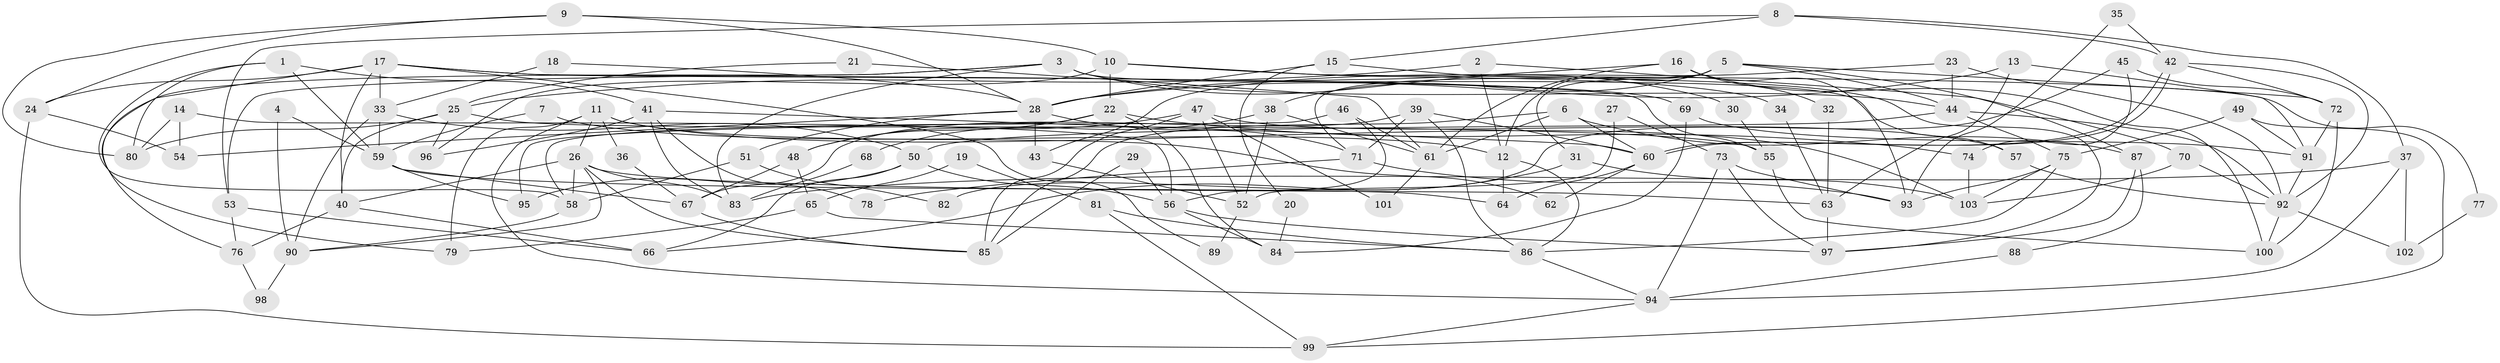 // coarse degree distribution, {5: 0.14634146341463414, 2: 0.21951219512195122, 6: 0.07317073170731707, 3: 0.17073170731707318, 8: 0.04878048780487805, 4: 0.12195121951219512, 10: 0.04878048780487805, 13: 0.07317073170731707, 7: 0.07317073170731707, 1: 0.024390243902439025}
// Generated by graph-tools (version 1.1) at 2025/53/03/04/25 21:53:02]
// undirected, 103 vertices, 206 edges
graph export_dot {
graph [start="1"]
  node [color=gray90,style=filled];
  1;
  2;
  3;
  4;
  5;
  6;
  7;
  8;
  9;
  10;
  11;
  12;
  13;
  14;
  15;
  16;
  17;
  18;
  19;
  20;
  21;
  22;
  23;
  24;
  25;
  26;
  27;
  28;
  29;
  30;
  31;
  32;
  33;
  34;
  35;
  36;
  37;
  38;
  39;
  40;
  41;
  42;
  43;
  44;
  45;
  46;
  47;
  48;
  49;
  50;
  51;
  52;
  53;
  54;
  55;
  56;
  57;
  58;
  59;
  60;
  61;
  62;
  63;
  64;
  65;
  66;
  67;
  68;
  69;
  70;
  71;
  72;
  73;
  74;
  75;
  76;
  77;
  78;
  79;
  80;
  81;
  82;
  83;
  84;
  85;
  86;
  87;
  88;
  89;
  90;
  91;
  92;
  93;
  94;
  95;
  96;
  97;
  98;
  99;
  100;
  101;
  102;
  103;
  1 -- 41;
  1 -- 58;
  1 -- 59;
  1 -- 80;
  2 -- 12;
  2 -- 70;
  2 -- 25;
  3 -- 76;
  3 -- 44;
  3 -- 30;
  3 -- 53;
  3 -- 57;
  3 -- 83;
  4 -- 59;
  4 -- 90;
  5 -- 71;
  5 -- 38;
  5 -- 12;
  5 -- 31;
  5 -- 44;
  5 -- 72;
  5 -- 87;
  6 -- 87;
  6 -- 85;
  6 -- 60;
  6 -- 61;
  7 -- 12;
  7 -- 59;
  8 -- 53;
  8 -- 42;
  8 -- 15;
  8 -- 37;
  9 -- 28;
  9 -- 10;
  9 -- 24;
  9 -- 80;
  10 -- 96;
  10 -- 22;
  10 -- 34;
  10 -- 77;
  11 -- 26;
  11 -- 94;
  11 -- 36;
  11 -- 62;
  11 -- 79;
  11 -- 103;
  12 -- 64;
  12 -- 86;
  13 -- 91;
  13 -- 28;
  13 -- 63;
  14 -- 80;
  14 -- 56;
  14 -- 54;
  15 -- 28;
  15 -- 20;
  15 -- 97;
  16 -- 100;
  16 -- 28;
  16 -- 32;
  16 -- 61;
  16 -- 93;
  17 -- 40;
  17 -- 69;
  17 -- 24;
  17 -- 33;
  17 -- 55;
  17 -- 79;
  17 -- 89;
  18 -- 28;
  18 -- 33;
  19 -- 65;
  19 -- 81;
  20 -- 84;
  21 -- 25;
  21 -- 61;
  22 -- 95;
  22 -- 48;
  22 -- 74;
  22 -- 84;
  23 -- 92;
  23 -- 44;
  23 -- 43;
  24 -- 54;
  24 -- 99;
  25 -- 80;
  25 -- 40;
  25 -- 55;
  25 -- 96;
  26 -- 40;
  26 -- 63;
  26 -- 58;
  26 -- 83;
  26 -- 85;
  26 -- 90;
  27 -- 73;
  27 -- 52;
  28 -- 71;
  28 -- 54;
  28 -- 43;
  28 -- 51;
  29 -- 85;
  29 -- 56;
  30 -- 55;
  31 -- 103;
  31 -- 66;
  32 -- 63;
  33 -- 59;
  33 -- 50;
  33 -- 90;
  34 -- 63;
  35 -- 42;
  35 -- 93;
  36 -- 67;
  37 -- 83;
  37 -- 94;
  37 -- 102;
  38 -- 52;
  38 -- 61;
  38 -- 68;
  39 -- 86;
  39 -- 60;
  39 -- 67;
  39 -- 71;
  40 -- 66;
  40 -- 76;
  41 -- 60;
  41 -- 83;
  41 -- 78;
  41 -- 96;
  42 -- 60;
  42 -- 60;
  42 -- 92;
  42 -- 72;
  43 -- 52;
  44 -- 75;
  44 -- 50;
  44 -- 92;
  45 -- 74;
  45 -- 72;
  45 -- 82;
  46 -- 61;
  46 -- 58;
  46 -- 56;
  47 -- 57;
  47 -- 85;
  47 -- 48;
  47 -- 52;
  47 -- 101;
  48 -- 65;
  48 -- 67;
  49 -- 91;
  49 -- 99;
  49 -- 75;
  50 -- 56;
  50 -- 66;
  50 -- 95;
  51 -- 58;
  51 -- 82;
  52 -- 89;
  53 -- 66;
  53 -- 76;
  55 -- 100;
  56 -- 84;
  56 -- 97;
  57 -- 92;
  58 -- 90;
  59 -- 67;
  59 -- 64;
  59 -- 95;
  60 -- 62;
  60 -- 64;
  61 -- 101;
  63 -- 97;
  65 -- 79;
  65 -- 86;
  67 -- 85;
  68 -- 83;
  69 -- 84;
  69 -- 91;
  70 -- 103;
  70 -- 92;
  71 -- 93;
  71 -- 78;
  72 -- 91;
  72 -- 100;
  73 -- 97;
  73 -- 94;
  73 -- 93;
  74 -- 103;
  75 -- 93;
  75 -- 86;
  75 -- 103;
  76 -- 98;
  77 -- 102;
  81 -- 86;
  81 -- 99;
  86 -- 94;
  87 -- 97;
  87 -- 88;
  88 -- 94;
  90 -- 98;
  91 -- 92;
  92 -- 100;
  92 -- 102;
  94 -- 99;
}
